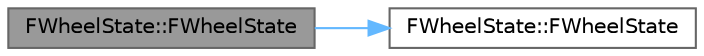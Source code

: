 digraph "FWheelState::FWheelState"
{
 // INTERACTIVE_SVG=YES
 // LATEX_PDF_SIZE
  bgcolor="transparent";
  edge [fontname=Helvetica,fontsize=10,labelfontname=Helvetica,labelfontsize=10];
  node [fontname=Helvetica,fontsize=10,shape=box,height=0.2,width=0.4];
  rankdir="LR";
  Node1 [id="Node000001",label="FWheelState::FWheelState",height=0.2,width=0.4,color="gray40", fillcolor="grey60", style="filled", fontcolor="black",tooltip=" "];
  Node1 -> Node2 [id="edge1_Node000001_Node000002",color="steelblue1",style="solid",tooltip=" "];
  Node2 [id="Node000002",label="FWheelState::FWheelState",height=0.2,width=0.4,color="grey40", fillcolor="white", style="filled",URL="$d2/d3d/structFWheelState.html#a025c85fcbbcc4500760e0d87c86e7c5b",tooltip=" "];
}
